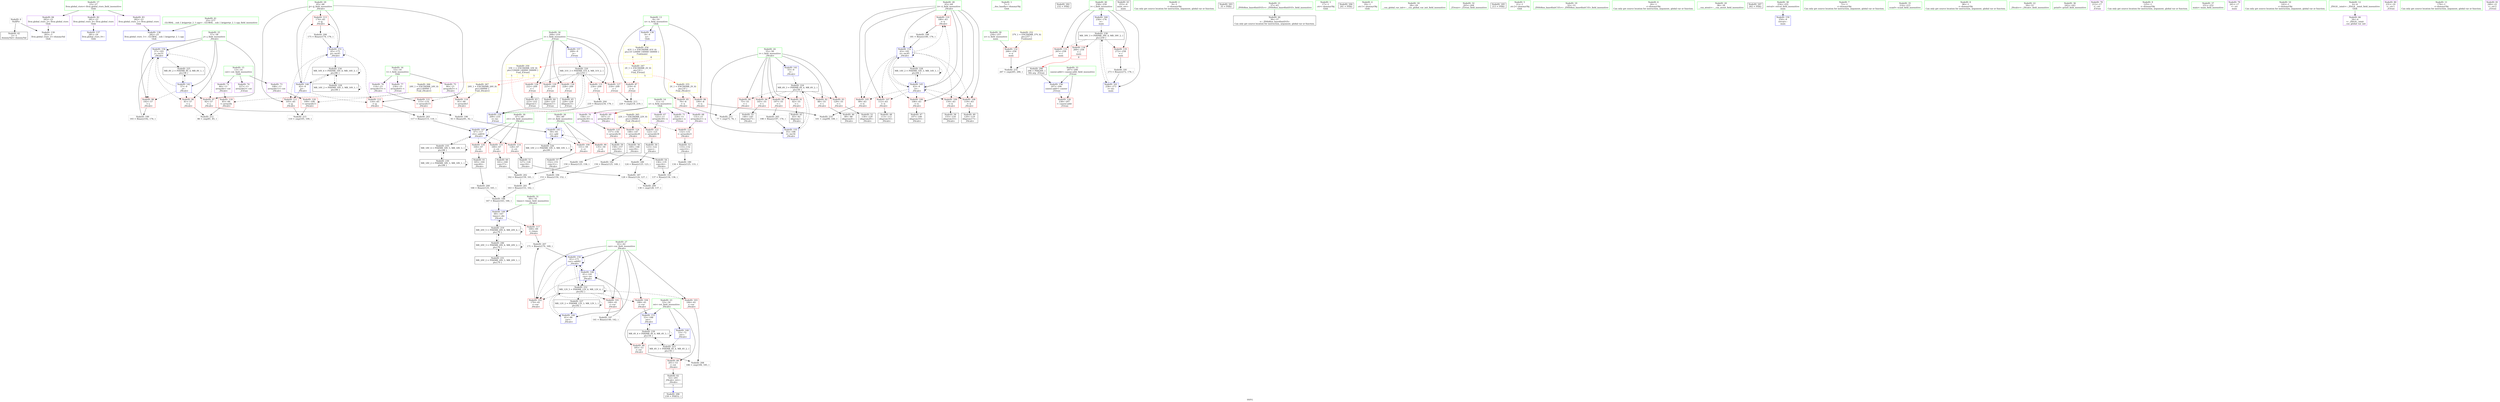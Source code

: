 digraph "SVFG" {
	label="SVFG";

	Node0x55e4484510d0 [shape=record,color=grey,label="{NodeID: 0\nNullPtr}"];
	Node0x55e4484510d0 -> Node0x55e4484735c0[style=solid];
	Node0x55e4484510d0 -> Node0x55e44847a650[style=solid];
	Node0x55e448473bd0 [shape=record,color=red,label="{NodeID: 97\n92\<--57\n\<--j\n_Z4calcv\n}"];
	Node0x55e448473bd0 -> Node0x55e448477970[style=solid];
	Node0x55e448471c60 [shape=record,color=green,label="{NodeID: 14\n11\<--12\nx\<--x_field_insensitive\nGlob }"];
	Node0x55e448471c60 -> Node0x55e448475a90[style=solid];
	Node0x55e448471c60 -> Node0x55e448475b60[style=solid];
	Node0x55e448471c60 -> Node0x55e448475c30[style=solid];
	Node0x55e448471c60 -> Node0x55e448475d00[style=solid];
	Node0x55e448471c60 -> Node0x55e448475dd0[style=solid];
	Node0x55e448477670 [shape=record,color=grey,label="{NodeID: 194\n153 = Binary(150, 152, )\n}"];
	Node0x55e448477670 -> Node0x55e4484780f0[style=solid];
	Node0x55e448474730 [shape=record,color=red,label="{NodeID: 111\n105\<--65\n\<--jj\n_Z4calcv\n}"];
	Node0x55e448474730 -> Node0x55e448480a80[style=solid];
	Node0x55e448472970 [shape=record,color=green,label="{NodeID: 28\n63\<--64\nii\<--ii_field_insensitive\n_Z4calcv\n}"];
	Node0x55e448472970 -> Node0x55e448474250[style=solid];
	Node0x55e448472970 -> Node0x55e448474320[style=solid];
	Node0x55e448472970 -> Node0x55e4484743f0[style=solid];
	Node0x55e448472970 -> Node0x55e4484744c0[style=solid];
	Node0x55e448472970 -> Node0x55e448474590[style=solid];
	Node0x55e448472970 -> Node0x55e448474660[style=solid];
	Node0x55e448472970 -> Node0x55e44847ab60[style=solid];
	Node0x55e448472970 -> Node0x55e44847b110[style=solid];
	Node0x55e448480000 [shape=record,color=grey,label="{NodeID: 208\n186 = cmp(184, 185, )\n}"];
	Node0x55e448479a60 [shape=record,color=red,label="{NodeID: 125\n157\<--156\n\<--arrayidx34\n_Z4calcv\n}"];
	Node0x55e448479a60 -> Node0x55e448475410[style=solid];
	Node0x55e4484735c0 [shape=record,color=black,label="{NodeID: 42\n2\<--3\ndummyVal\<--dummyVal\n}"];
	Node0x55e44847a650 [shape=record,color=blue, style = dotted,label="{NodeID: 139\n283\<--3\nllvm.global_ctors_2\<--dummyVal\nGlob }"];
	Node0x55e4484751a0 [shape=record,color=black,label="{NodeID: 56\n149\<--148\nconv29\<--\n_Z4calcv\n}"];
	Node0x55e4484751a0 -> Node0x55e448477370[style=solid];
	Node0x55e44847b1e0 [shape=record,color=blue,label="{NodeID: 153\n53\<--188\nret\<--\n_Z4calcv\n}"];
	Node0x55e44847b1e0 -> Node0x55e44848f380[style=dashed];
	Node0x55e448475d00 [shape=record,color=purple,label="{NodeID: 70\n156\<--11\narrayidx34\<--x\n_Z4calcv\n}"];
	Node0x55e448475d00 -> Node0x55e448479a60[style=solid];
	Node0x55e448492c60 [shape=record,color=yellow,style=double,label="{NodeID: 250\n33V_1 = ENCHI(MR_33V_0)\npts\{120000 140000 160000 \}\nFun[_Z3runi]|{<s0>5|<s1>5|<s2>5}}"];
	Node0x55e448492c60:s0 -> Node0x55e448493b00[style=dashed,color=red];
	Node0x55e448492c60:s1 -> Node0x55e448493be0[style=dashed,color=red];
	Node0x55e448492c60:s2 -> Node0x55e448493cc0[style=dashed,color=red];
	Node0x55e4484768c0 [shape=record,color=purple,label="{NodeID: 84\n283\<--23\nllvm.global_ctors_2\<--llvm.global_ctors\nGlob }"];
	Node0x55e4484768c0 -> Node0x55e44847a650[style=solid];
	Node0x55e448471510 [shape=record,color=green,label="{NodeID: 1\n7\<--1\n__dso_handle\<--dummyObj\nGlob }"];
	Node0x55e448473ca0 [shape=record,color=red,label="{NodeID: 98\n192\<--57\n\<--j\n_Z4calcv\n}"];
	Node0x55e448473ca0 -> Node0x55e448477df0[style=solid];
	Node0x55e448471d60 [shape=record,color=green,label="{NodeID: 15\n13\<--14\ncnt\<--cnt_field_insensitive\nGlob }"];
	Node0x55e448471d60 -> Node0x55e448475ea0[style=solid];
	Node0x55e448471d60 -> Node0x55e448475f70[style=solid];
	Node0x55e448471d60 -> Node0x55e448476040[style=solid];
	Node0x55e4484777f0 [shape=record,color=grey,label="{NodeID: 195\n159 = Binary(125, 158, )\n}"];
	Node0x55e4484777f0 -> Node0x55e44847f740[style=solid];
	Node0x55e448474800 [shape=record,color=red,label="{NodeID: 112\n116\<--65\n\<--jj\n_Z4calcv\n}"];
	Node0x55e448474800 -> Node0x55e44847f880[style=solid];
	Node0x55e448472a40 [shape=record,color=green,label="{NodeID: 29\n65\<--66\njj\<--jj_field_insensitive\n_Z4calcv\n}"];
	Node0x55e448472a40 -> Node0x55e448474730[style=solid];
	Node0x55e448472a40 -> Node0x55e448474800[style=solid];
	Node0x55e448472a40 -> Node0x55e4484748d0[style=solid];
	Node0x55e448472a40 -> Node0x55e44847ac30[style=solid];
	Node0x55e448472a40 -> Node0x55e44847b040[style=solid];
	Node0x55e4484a2930 [shape=record,color=black,label="{NodeID: 292\n232 = PHI()\n}"];
	Node0x55e448480180 [shape=record,color=grey,label="{NodeID: 209\n138 = cmp(128, 137, )\n}"];
	Node0x55e448479b30 [shape=record,color=red,label="{NodeID: 126\n238\<--207\n\<--casenr.addr\n_Z3runi\n}"];
	Node0x55e4484736c0 [shape=record,color=black,label="{NodeID: 43\n253\<--9\nmain_ret\<--\nmain\n}"];
	Node0x55e44848a380 [shape=record,color=black,label="{NodeID: 223\nMR_4V_3 = PHI(MR_4V_4, MR_4V_2, )\npts\{54 \}\n}"];
	Node0x55e44848a380 -> Node0x55e448476d00[style=dashed];
	Node0x55e44848a380 -> Node0x55e44848f380[style=dashed];
	Node0x55e44847a750 [shape=record,color=blue,label="{NodeID: 140\n53\<--72\nret\<--\n_Z4calcv\n}"];
	Node0x55e44847a750 -> Node0x55e44848a380[style=dashed];
	Node0x55e448475270 [shape=record,color=black,label="{NodeID: 57\n152\<--151\nconv31\<--\n_Z4calcv\n}"];
	Node0x55e448475270 -> Node0x55e448477670[style=solid];
	Node0x55e44847b2b0 [shape=record,color=blue,label="{NodeID: 154\n57\<--193\nj\<--inc51\n_Z4calcv\n}"];
	Node0x55e44847b2b0 -> Node0x55e448473b00[style=dashed];
	Node0x55e44847b2b0 -> Node0x55e448473bd0[style=dashed];
	Node0x55e44847b2b0 -> Node0x55e448473ca0[style=dashed];
	Node0x55e44847b2b0 -> Node0x55e44847b2b0[style=dashed];
	Node0x55e44847b2b0 -> Node0x55e44848ad80[style=dashed];
	Node0x55e448475dd0 [shape=record,color=purple,label="{NodeID: 71\n224\<--11\narrayidx\<--x\n_Z3runi\n}"];
	Node0x55e4484769c0 [shape=record,color=red,label="{NodeID: 85\n76\<--8\n\<--n\n_Z4calcv\n}"];
	Node0x55e4484769c0 -> Node0x55e448480480[style=solid];
	Node0x55e4484715a0 [shape=record,color=green,label="{NodeID: 2\n9\<--1\n\<--dummyObj\nCan only get source location for instruction, argument, global var or function.}"];
	Node0x55e448493b00 [shape=record,color=yellow,style=double,label="{NodeID: 265\n22V_1 = ENCHI(MR_22V_0)\npts\{120000 \}\nFun[_Z4calcv]}"];
	Node0x55e448493b00 -> Node0x55e4484797f0[style=dashed];
	Node0x55e448493b00 -> Node0x55e4484798c0[style=dashed];
	Node0x55e448493b00 -> Node0x55e448479990[style=dashed];
	Node0x55e448493b00 -> Node0x55e448479a60[style=dashed];
	Node0x55e448473d70 [shape=record,color=red,label="{NodeID: 99\n135\<--59\n\<--ct\n_Z4calcv\n}"];
	Node0x55e448473d70 -> Node0x55e448475000[style=solid];
	Node0x55e448471e60 [shape=record,color=green,label="{NodeID: 16\n15\<--16\nt\<--t_field_insensitive\nGlob }"];
	Node0x55e448471e60 -> Node0x55e448476110[style=solid];
	Node0x55e448471e60 -> Node0x55e4484761e0[style=solid];
	Node0x55e448471e60 -> Node0x55e4484762b0[style=solid];
	Node0x55e448477970 [shape=record,color=grey,label="{NodeID: 196\n93 = Binary(91, 92, )\n}"];
	Node0x55e448477970 -> Node0x55e44847a9c0[style=solid];
	Node0x55e4484748d0 [shape=record,color=red,label="{NodeID: 113\n174\<--65\n\<--jj\n_Z4calcv\n}"];
	Node0x55e4484748d0 -> Node0x55e44847fd00[style=solid];
	Node0x55e448472b10 [shape=record,color=green,label="{NodeID: 30\n67\<--68\nctt\<--ctt_field_insensitive\n_Z4calcv\n}"];
	Node0x55e448472b10 -> Node0x55e4484749a0[style=solid];
	Node0x55e448472b10 -> Node0x55e448474a70[style=solid];
	Node0x55e448472b10 -> Node0x55e448479310[style=solid];
	Node0x55e448472b10 -> Node0x55e44847ad00[style=solid];
	Node0x55e4484a2a30 [shape=record,color=black,label="{NodeID: 293\n35 = PHI()\n}"];
	Node0x55e448480300 [shape=record,color=grey,label="{NodeID: 210\n101 = cmp(99, 100, )\n}"];
	Node0x55e448479c00 [shape=record,color=red,label="{NodeID: 127\n218\<--209\n\<--i\n_Z3runi\n}"];
	Node0x55e448479c00 -> Node0x55e448480780[style=solid];
	Node0x55e448473790 [shape=record,color=black,label="{NodeID: 44\n36\<--37\n\<--_ZNSt8ios_base4InitD1Ev\nCan only get source location for instruction, argument, global var or function.}"];
	Node0x55e44848a880 [shape=record,color=black,label="{NodeID: 224\nMR_6V_3 = PHI(MR_6V_4, MR_6V_2, )\npts\{56 \}\n}"];
	Node0x55e44848a880 -> Node0x55e448476dd0[style=dashed];
	Node0x55e44848a880 -> Node0x55e448476ea0[style=dashed];
	Node0x55e44848a880 -> Node0x55e448476f70[style=dashed];
	Node0x55e44848a880 -> Node0x55e448477040[style=dashed];
	Node0x55e44848a880 -> Node0x55e448477110[style=dashed];
	Node0x55e44848a880 -> Node0x55e4484771e0[style=dashed];
	Node0x55e44848a880 -> Node0x55e44847b380[style=dashed];
	Node0x55e44847a820 [shape=record,color=blue,label="{NodeID: 141\n55\<--9\ni\<--\n_Z4calcv\n}"];
	Node0x55e44847a820 -> Node0x55e44848a880[style=dashed];
	Node0x55e448475340 [shape=record,color=black,label="{NodeID: 58\n155\<--154\nidxprom33\<--\n_Z4calcv\n}"];
	Node0x55e44848ee80 [shape=record,color=black,label="{NodeID: 238\nMR_39V_3 = PHI(MR_39V_4, MR_39V_2, )\npts\{259 \}\n}"];
	Node0x55e44848ee80 -> Node0x55e44847a0e0[style=dashed];
	Node0x55e44848ee80 -> Node0x55e44847a1b0[style=dashed];
	Node0x55e44848ee80 -> Node0x55e44847a280[style=dashed];
	Node0x55e44848ee80 -> Node0x55e44847b860[style=dashed];
	Node0x55e44847b380 [shape=record,color=blue,label="{NodeID: 155\n55\<--198\ni\<--inc54\n_Z4calcv\n}"];
	Node0x55e44847b380 -> Node0x55e44848a880[style=dashed];
	Node0x55e448475ea0 [shape=record,color=purple,label="{NodeID: 72\n84\<--13\narrayidx\<--cnt\n_Z4calcv\n}"];
	Node0x55e448475ea0 -> Node0x55e4484794b0[style=solid];
	Node0x55e448492eb0 [shape=record,color=yellow,style=double,label="{NodeID: 252\n37V_1 = ENCHI(MR_37V_0)\npts\{257 \}\nFun[main]}"];
	Node0x55e448492eb0 -> Node0x55e44847a010[style=dashed];
	Node0x55e448476a90 [shape=record,color=red,label="{NodeID: 86\n100\<--8\n\<--n\n_Z4calcv\n}"];
	Node0x55e448476a90 -> Node0x55e448480300[style=solid];
	Node0x55e448471630 [shape=record,color=green,label="{NodeID: 3\n17\<--1\n.str\<--dummyObj\nGlob }"];
	Node0x55e448493be0 [shape=record,color=yellow,style=double,label="{NodeID: 266\n24V_1 = ENCHI(MR_24V_0)\npts\{140000 \}\nFun[_Z4calcv]}"];
	Node0x55e448493be0 -> Node0x55e4484794b0[style=dashed];
	Node0x55e448493be0 -> Node0x55e448479650[style=dashed];
	Node0x55e448473e40 [shape=record,color=red,label="{NodeID: 100\n151\<--59\n\<--ct\n_Z4calcv\n}"];
	Node0x55e448473e40 -> Node0x55e448475270[style=solid];
	Node0x55e448471f60 [shape=record,color=green,label="{NodeID: 17\n23\<--27\nllvm.global_ctors\<--llvm.global_ctors_field_insensitive\nGlob }"];
	Node0x55e448471f60 -> Node0x55e4484766c0[style=solid];
	Node0x55e448471f60 -> Node0x55e4484767c0[style=solid];
	Node0x55e448471f60 -> Node0x55e4484768c0[style=solid];
	Node0x55e448477af0 [shape=record,color=grey,label="{NodeID: 197\n141 = Binary(140, 142, )\n}"];
	Node0x55e448477af0 -> Node0x55e44847add0[style=solid];
	Node0x55e4484749a0 [shape=record,color=red,label="{NodeID: 114\n126\<--67\n\<--ctt\n_Z4calcv\n}"];
	Node0x55e4484749a0 -> Node0x55e448474d90[style=solid];
	Node0x55e448472be0 [shape=record,color=green,label="{NodeID: 31\n69\<--70\ntimes\<--times_field_insensitive\n_Z4calcv\n}"];
	Node0x55e448472be0 -> Node0x55e4484793e0[style=solid];
	Node0x55e448472be0 -> Node0x55e44847aea0[style=solid];
	Node0x55e4484a2b30 [shape=record,color=black,label="{NodeID: 294\n241 = PHI()\n}"];
	Node0x55e448480480 [shape=record,color=grey,label="{NodeID: 211\n77 = cmp(75, 76, )\n}"];
	Node0x55e448479cd0 [shape=record,color=red,label="{NodeID: 128\n222\<--209\n\<--i\n_Z3runi\n}"];
	Node0x55e448479cd0 -> Node0x55e448475750[style=solid];
	Node0x55e448473890 [shape=record,color=black,label="{NodeID: 45\n83\<--82\nidxprom\<--\n_Z4calcv\n}"];
	Node0x55e44848ad80 [shape=record,color=black,label="{NodeID: 225\nMR_8V_2 = PHI(MR_8V_4, MR_8V_1, )\npts\{58 \}\n}"];
	Node0x55e44848ad80 -> Node0x55e44847a8f0[style=dashed];
	Node0x55e44847a8f0 [shape=record,color=blue,label="{NodeID: 142\n57\<--9\nj\<--\n_Z4calcv\n}"];
	Node0x55e44847a8f0 -> Node0x55e448473b00[style=dashed];
	Node0x55e44847a8f0 -> Node0x55e448473bd0[style=dashed];
	Node0x55e44847a8f0 -> Node0x55e448473ca0[style=dashed];
	Node0x55e44847a8f0 -> Node0x55e44847b2b0[style=dashed];
	Node0x55e44847a8f0 -> Node0x55e44848ad80[style=dashed];
	Node0x55e448475410 [shape=record,color=black,label="{NodeID: 59\n158\<--157\nconv35\<--\n_Z4calcv\n}"];
	Node0x55e448475410 -> Node0x55e4484777f0[style=solid];
	Node0x55e44848f380 [shape=record,color=black,label="{NodeID: 239\nMR_4V_4 = PHI(MR_4V_6, MR_4V_3, )\npts\{54 \}\n}"];
	Node0x55e44848f380 -> Node0x55e448476c30[style=dashed];
	Node0x55e44848f380 -> Node0x55e44847b1e0[style=dashed];
	Node0x55e44848f380 -> Node0x55e44848a380[style=dashed];
	Node0x55e44848f380 -> Node0x55e44848f380[style=dashed];
	Node0x55e44847b450 [shape=record,color=blue,label="{NodeID: 156\n207\<--206\ncasenr.addr\<--casenr\n_Z3runi\n}"];
	Node0x55e44847b450 -> Node0x55e448479b30[style=dashed];
	Node0x55e448475f70 [shape=record,color=purple,label="{NodeID: 73\n108\<--13\narrayidx11\<--cnt\n_Z4calcv\n}"];
	Node0x55e448475f70 -> Node0x55e448479650[style=solid];
	Node0x55e448476b60 [shape=record,color=red,label="{NodeID: 87\n219\<--8\n\<--n\n_Z3runi\n}"];
	Node0x55e448476b60 -> Node0x55e448480780[style=solid];
	Node0x55e4484716c0 [shape=record,color=green,label="{NodeID: 4\n19\<--1\n.str.1\<--dummyObj\nGlob }"];
	Node0x55e448493cc0 [shape=record,color=yellow,style=double,label="{NodeID: 267\n26V_1 = ENCHI(MR_26V_0)\npts\{160000 \}\nFun[_Z4calcv]}"];
	Node0x55e448493cc0 -> Node0x55e448479580[style=dashed];
	Node0x55e448493cc0 -> Node0x55e448479720[style=dashed];
	Node0x55e448473f10 [shape=record,color=red,label="{NodeID: 101\n140\<--61\n\<--cur\n_Z4calcv\n}"];
	Node0x55e448473f10 -> Node0x55e448477af0[style=solid];
	Node0x55e448472060 [shape=record,color=green,label="{NodeID: 18\n28\<--29\n__cxx_global_var_init\<--__cxx_global_var_init_field_insensitive\n}"];
	Node0x55e448477c70 [shape=record,color=grey,label="{NodeID: 198\n167 = Binary(163, 166, )\n}"];
	Node0x55e448477c70 -> Node0x55e44847aea0[style=solid];
	Node0x55e448474a70 [shape=record,color=red,label="{NodeID: 115\n160\<--67\n\<--ctt\n_Z4calcv\n}"];
	Node0x55e448474a70 -> Node0x55e4484754e0[style=solid];
	Node0x55e448472cb0 [shape=record,color=green,label="{NodeID: 32\n203\<--204\n_Z3runi\<--_Z3runi_field_insensitive\n}"];
	Node0x55e4484a2c30 [shape=record,color=black,label="{NodeID: 295\n213 = PHI()\n}"];
	Node0x55e448480600 [shape=record,color=grey,label="{NodeID: 212\n86 = cmp(81, 85, )\n}"];
	Node0x55e448479da0 [shape=record,color=red,label="{NodeID: 129\n225\<--209\n\<--i\n_Z3runi\n}"];
	Node0x55e448479da0 -> Node0x55e448475820[style=solid];
	Node0x55e448473960 [shape=record,color=black,label="{NodeID: 46\n89\<--88\nidxprom4\<--\n_Z4calcv\n}"];
	Node0x55e44848b280 [shape=record,color=black,label="{NodeID: 226\nMR_10V_2 = PHI(MR_10V_3, MR_10V_1, )\npts\{60 \}\n}"];
	Node0x55e44848b280 -> Node0x55e44847a9c0[style=dashed];
	Node0x55e44848b280 -> Node0x55e44848b280[style=dashed];
	Node0x55e44847a9c0 [shape=record,color=blue,label="{NodeID: 143\n59\<--93\nct\<--add\n_Z4calcv\n}"];
	Node0x55e44847a9c0 -> Node0x55e448473d70[style=dashed];
	Node0x55e44847a9c0 -> Node0x55e448473e40[style=dashed];
	Node0x55e44847a9c0 -> Node0x55e44847a9c0[style=dashed];
	Node0x55e44847a9c0 -> Node0x55e44848b280[style=dashed];
	Node0x55e4484754e0 [shape=record,color=black,label="{NodeID: 60\n161\<--160\nconv37\<--\n_Z4calcv\n}"];
	Node0x55e4484754e0 -> Node0x55e44847f740[style=solid];
	Node0x55e44847b520 [shape=record,color=blue,label="{NodeID: 157\n209\<--9\ni\<--\n_Z3runi\n}"];
	Node0x55e44847b520 -> Node0x55e448489480[style=dashed];
	Node0x55e448476040 [shape=record,color=purple,label="{NodeID: 74\n227\<--13\narrayidx2\<--cnt\n_Z3runi\n}"];
	Node0x55e448493070 [shape=record,color=yellow,style=double,label="{NodeID: 254\n41V_1 = ENCHI(MR_41V_0)\npts\{10 120000 140000 160000 \}\nFun[main]|{<s0>8|<s1>8}}"];
	Node0x55e448493070:s0 -> Node0x55e448491f80[style=dashed,color=red];
	Node0x55e448493070:s1 -> Node0x55e448492c60[style=dashed,color=red];
	Node0x55e448476c30 [shape=record,color=red,label="{NodeID: 88\n185\<--53\n\<--ret\n_Z4calcv\n}"];
	Node0x55e448476c30 -> Node0x55e448480000[style=solid];
	Node0x55e448471750 [shape=record,color=green,label="{NodeID: 5\n21\<--1\n.str.2\<--dummyObj\nGlob }"];
	Node0x55e448473fe0 [shape=record,color=red,label="{NodeID: 102\n170\<--61\n\<--cur\n_Z4calcv\n}"];
	Node0x55e448473fe0 -> Node0x55e44847fe80[style=solid];
	Node0x55e448472160 [shape=record,color=green,label="{NodeID: 19\n32\<--33\n_ZNSt8ios_base4InitC1Ev\<--_ZNSt8ios_base4InitC1Ev_field_insensitive\n}"];
	Node0x55e448477df0 [shape=record,color=grey,label="{NodeID: 199\n193 = Binary(192, 176, )\n}"];
	Node0x55e448477df0 -> Node0x55e44847b2b0[style=solid];
	Node0x55e448479310 [shape=record,color=red,label="{NodeID: 116\n164\<--67\n\<--ctt\n_Z4calcv\n}"];
	Node0x55e448479310 -> Node0x55e4484755b0[style=solid];
	Node0x55e448472db0 [shape=record,color=green,label="{NodeID: 33\n207\<--208\ncasenr.addr\<--casenr.addr_field_insensitive\n_Z3runi\n}"];
	Node0x55e448472db0 -> Node0x55e448479b30[style=solid];
	Node0x55e448472db0 -> Node0x55e44847b450[style=solid];
	Node0x55e4484a2d30 [shape=record,color=black,label="{NodeID: 296\n239 = PHI(52, )\n}"];
	Node0x55e448480780 [shape=record,color=grey,label="{NodeID: 213\n220 = cmp(218, 219, )\n}"];
	Node0x55e448479e70 [shape=record,color=red,label="{NodeID: 130\n228\<--209\n\<--i\n_Z3runi\n}"];
	Node0x55e448479e70 -> Node0x55e4484758f0[style=solid];
	Node0x55e448473a30 [shape=record,color=black,label="{NodeID: 47\n107\<--106\nidxprom10\<--\n_Z4calcv\n}"];
	Node0x55e44848b780 [shape=record,color=black,label="{NodeID: 227\nMR_12V_2 = PHI(MR_12V_3, MR_12V_1, )\npts\{62 \}\n}"];
	Node0x55e44848b780 -> Node0x55e44847aa90[style=dashed];
	Node0x55e44848b780 -> Node0x55e44848b780[style=dashed];
	Node0x55e44847aa90 [shape=record,color=blue,label="{NodeID: 144\n61\<--96\ncur\<--\n_Z4calcv\n}"];
	Node0x55e44847aa90 -> Node0x55e44848d080[style=dashed];
	Node0x55e4484755b0 [shape=record,color=black,label="{NodeID: 61\n165\<--164\nconv40\<--\n_Z4calcv\n}"];
	Node0x55e4484755b0 -> Node0x55e448477f70[style=solid];
	Node0x55e44847b5f0 [shape=record,color=blue,label="{NodeID: 158\n209\<--235\ni\<--inc\n_Z3runi\n}"];
	Node0x55e44847b5f0 -> Node0x55e448489480[style=dashed];
	Node0x55e448476110 [shape=record,color=purple,label="{NodeID: 75\n90\<--15\narrayidx5\<--t\n_Z4calcv\n}"];
	Node0x55e448476110 -> Node0x55e448479580[style=solid];
	Node0x55e4484931e0 [shape=record,color=yellow,style=double,label="{NodeID: 255\n2V_1 = ENCHI(MR_2V_0)\npts\{10 \}\nFun[_Z4calcv]}"];
	Node0x55e4484931e0 -> Node0x55e4484769c0[style=dashed];
	Node0x55e4484931e0 -> Node0x55e448476a90[style=dashed];
	Node0x55e448476d00 [shape=record,color=red,label="{NodeID: 89\n201\<--53\n\<--ret\n_Z4calcv\n}"];
	Node0x55e448476d00 -> Node0x55e448475680[style=solid];
	Node0x55e4484717e0 [shape=record,color=green,label="{NodeID: 6\n24\<--1\n\<--dummyObj\nCan only get source location for instruction, argument, global var or function.}"];
	Node0x55e4484740b0 [shape=record,color=red,label="{NodeID: 103\n184\<--61\n\<--cur\n_Z4calcv\n}"];
	Node0x55e4484740b0 -> Node0x55e448480000[style=solid];
	Node0x55e448472260 [shape=record,color=green,label="{NodeID: 20\n38\<--39\n__cxa_atexit\<--__cxa_atexit_field_insensitive\n}"];
	Node0x55e448477f70 [shape=record,color=grey,label="{NodeID: 200\n166 = Binary(125, 165, )\n}"];
	Node0x55e448477f70 -> Node0x55e448477c70[style=solid];
	Node0x55e4484793e0 [shape=record,color=red,label="{NodeID: 117\n169\<--69\n\<--times\n_Z4calcv\n}"];
	Node0x55e4484793e0 -> Node0x55e44847fe80[style=solid];
	Node0x55e448472e80 [shape=record,color=green,label="{NodeID: 34\n209\<--210\ni\<--i_field_insensitive\n_Z3runi\n}"];
	Node0x55e448472e80 -> Node0x55e448479c00[style=solid];
	Node0x55e448472e80 -> Node0x55e448479cd0[style=solid];
	Node0x55e448472e80 -> Node0x55e448479da0[style=solid];
	Node0x55e448472e80 -> Node0x55e448479e70[style=solid];
	Node0x55e448472e80 -> Node0x55e448479f40[style=solid];
	Node0x55e448472e80 -> Node0x55e44847b520[style=solid];
	Node0x55e448472e80 -> Node0x55e44847b5f0[style=solid];
	Node0x55e4484a2f20 [shape=record,color=black,label="{NodeID: 297\n262 = PHI()\n}"];
	Node0x55e448480900 [shape=record,color=grey,label="{NodeID: 214\n267 = cmp(265, 266, )\n}"];
	Node0x55e448479f40 [shape=record,color=red,label="{NodeID: 131\n234\<--209\n\<--i\n_Z3runi\n}"];
	Node0x55e448479f40 -> Node0x55e44847fa00[style=solid];
	Node0x55e448474b20 [shape=record,color=black,label="{NodeID: 48\n113\<--112\nidxprom14\<--\n_Z4calcv\n}"];
	Node0x55e44848bc80 [shape=record,color=black,label="{NodeID: 228\nMR_14V_2 = PHI(MR_14V_3, MR_14V_1, )\npts\{64 \}\n}"];
	Node0x55e44848bc80 -> Node0x55e44847ab60[style=dashed];
	Node0x55e44848bc80 -> Node0x55e44848bc80[style=dashed];
	Node0x55e44847ab60 [shape=record,color=blue,label="{NodeID: 145\n63\<--9\nii\<--\n_Z4calcv\n}"];
	Node0x55e44847ab60 -> Node0x55e448474250[style=dashed];
	Node0x55e44847ab60 -> Node0x55e448474320[style=dashed];
	Node0x55e44847ab60 -> Node0x55e4484743f0[style=dashed];
	Node0x55e44847ab60 -> Node0x55e4484744c0[style=dashed];
	Node0x55e44847ab60 -> Node0x55e448474590[style=dashed];
	Node0x55e44847ab60 -> Node0x55e448474660[style=dashed];
	Node0x55e44847ab60 -> Node0x55e44847ab60[style=dashed];
	Node0x55e44847ab60 -> Node0x55e44847b110[style=dashed];
	Node0x55e44847ab60 -> Node0x55e44848bc80[style=dashed];
	Node0x55e448475680 [shape=record,color=black,label="{NodeID: 62\n52\<--201\n_Z4calcv_ret\<--\n_Z4calcv\n|{<s0>5}}"];
	Node0x55e448475680:s0 -> Node0x55e4484a2d30[style=solid,color=blue];
	Node0x55e44847b6c0 [shape=record,color=blue,label="{NodeID: 159\n254\<--9\nretval\<--\nmain\n}"];
	Node0x55e4484761e0 [shape=record,color=purple,label="{NodeID: 76\n114\<--15\narrayidx15\<--t\n_Z4calcv\n}"];
	Node0x55e4484761e0 -> Node0x55e448479720[style=solid];
	Node0x55e448476dd0 [shape=record,color=red,label="{NodeID: 90\n75\<--55\n\<--i\n_Z4calcv\n}"];
	Node0x55e448476dd0 -> Node0x55e448480480[style=solid];
	Node0x55e448471870 [shape=record,color=green,label="{NodeID: 7\n72\<--1\n\<--dummyObj\nCan only get source location for instruction, argument, global var or function.}"];
	Node0x55e44847d070 [shape=record,color=grey,label="{NodeID: 187\n128 = Binary(124, 127, )\n}"];
	Node0x55e44847d070 -> Node0x55e448480180[style=solid];
	Node0x55e448474180 [shape=record,color=red,label="{NodeID: 104\n188\<--61\n\<--cur\n_Z4calcv\n}"];
	Node0x55e448474180 -> Node0x55e44847b1e0[style=solid];
	Node0x55e448472360 [shape=record,color=green,label="{NodeID: 21\n37\<--43\n_ZNSt8ios_base4InitD1Ev\<--_ZNSt8ios_base4InitD1Ev_field_insensitive\n}"];
	Node0x55e448472360 -> Node0x55e448473790[style=solid];
	Node0x55e4484780f0 [shape=record,color=grey,label="{NodeID: 201\n163 = Binary(153, 162, )\n}"];
	Node0x55e4484780f0 -> Node0x55e448477c70[style=solid];
	Node0x55e4484794b0 [shape=record,color=red,label="{NodeID: 118\n85\<--84\n\<--arrayidx\n_Z4calcv\n}"];
	Node0x55e4484794b0 -> Node0x55e448480600[style=solid];
	Node0x55e448472f50 [shape=record,color=green,label="{NodeID: 35\n214\<--215\nscanf\<--scanf_field_insensitive\n}"];
	Node0x55e4484a2ff0 [shape=record,color=black,label="{NodeID: 298\n206 = PHI(269, )\n0th arg _Z3runi }"];
	Node0x55e4484a2ff0 -> Node0x55e44847b450[style=solid];
	Node0x55e448480a80 [shape=record,color=grey,label="{NodeID: 215\n110 = cmp(105, 109, )\n}"];
	Node0x55e44847a010 [shape=record,color=red,label="{NodeID: 132\n266\<--256\n\<--n\nmain\n}"];
	Node0x55e44847a010 -> Node0x55e448480900[style=solid];
	Node0x55e448474bf0 [shape=record,color=black,label="{NodeID: 49\n120\<--119\nidxprom17\<--\n_Z4calcv\n}"];
	Node0x55e44848c180 [shape=record,color=black,label="{NodeID: 229\nMR_16V_2 = PHI(MR_16V_3, MR_16V_1, )\npts\{66 \}\n}"];
	Node0x55e44848c180 -> Node0x55e44848c180[style=dashed];
	Node0x55e44848c180 -> Node0x55e44848da80[style=dashed];
	Node0x55e44847ac30 [shape=record,color=blue,label="{NodeID: 146\n65\<--9\njj\<--\n_Z4calcv\n}"];
	Node0x55e44847ac30 -> Node0x55e448474730[style=dashed];
	Node0x55e44847ac30 -> Node0x55e448474800[style=dashed];
	Node0x55e44847ac30 -> Node0x55e4484748d0[style=dashed];
	Node0x55e44847ac30 -> Node0x55e44847b040[style=dashed];
	Node0x55e44847ac30 -> Node0x55e44848da80[style=dashed];
	Node0x55e448475750 [shape=record,color=black,label="{NodeID: 63\n223\<--222\nidxprom\<--\n_Z3runi\n}"];
	Node0x55e44847b790 [shape=record,color=blue,label="{NodeID: 160\n258\<--176\ni\<--\nmain\n}"];
	Node0x55e44847b790 -> Node0x55e44848ee80[style=dashed];
	Node0x55e4484762b0 [shape=record,color=purple,label="{NodeID: 77\n230\<--15\narrayidx4\<--t\n_Z3runi\n}"];
	Node0x55e448476ea0 [shape=record,color=red,label="{NodeID: 91\n82\<--55\n\<--i\n_Z4calcv\n}"];
	Node0x55e448476ea0 -> Node0x55e448473890[style=solid];
	Node0x55e448471900 [shape=record,color=green,label="{NodeID: 8\n96\<--1\n\<--dummyObj\nCan only get source location for instruction, argument, global var or function.}"];
	Node0x55e44847d1f0 [shape=record,color=grey,label="{NodeID: 188\n181 = Binary(180, 176, )\n}"];
	Node0x55e44847d1f0 -> Node0x55e44847b110[style=solid];
	Node0x55e448474250 [shape=record,color=red,label="{NodeID: 105\n99\<--63\n\<--ii\n_Z4calcv\n}"];
	Node0x55e448474250 -> Node0x55e448480300[style=solid];
	Node0x55e448472460 [shape=record,color=green,label="{NodeID: 22\n50\<--51\n_Z4calcv\<--_Z4calcv_field_insensitive\n}"];
	Node0x55e44847f740 [shape=record,color=grey,label="{NodeID: 202\n162 = Binary(159, 161, )\n}"];
	Node0x55e44847f740 -> Node0x55e4484780f0[style=solid];
	Node0x55e448479580 [shape=record,color=red,label="{NodeID: 119\n91\<--90\n\<--arrayidx5\n_Z4calcv\n}"];
	Node0x55e448479580 -> Node0x55e448477970[style=solid];
	Node0x55e448473050 [shape=record,color=green,label="{NodeID: 36\n242\<--243\nprintf\<--printf_field_insensitive\n}"];
	Node0x55e44847a0e0 [shape=record,color=red,label="{NodeID: 133\n265\<--258\n\<--i\nmain\n}"];
	Node0x55e44847a0e0 -> Node0x55e448480900[style=solid];
	Node0x55e448474cc0 [shape=record,color=black,label="{NodeID: 50\n123\<--122\nconv\<--\n_Z4calcv\n}"];
	Node0x55e448474cc0 -> Node0x55e44847d370[style=solid];
	Node0x55e44848c680 [shape=record,color=black,label="{NodeID: 230\nMR_18V_2 = PHI(MR_18V_3, MR_18V_1, )\npts\{68 \}\n}"];
	Node0x55e44848c680 -> Node0x55e44848c680[style=dashed];
	Node0x55e44848c680 -> Node0x55e44848df80[style=dashed];
	Node0x55e44847ad00 [shape=record,color=blue,label="{NodeID: 147\n67\<--117\nctt\<--add16\n_Z4calcv\n}"];
	Node0x55e44847ad00 -> Node0x55e4484749a0[style=dashed];
	Node0x55e44847ad00 -> Node0x55e448474a70[style=dashed];
	Node0x55e44847ad00 -> Node0x55e448479310[style=dashed];
	Node0x55e44847ad00 -> Node0x55e44847ad00[style=dashed];
	Node0x55e44847ad00 -> Node0x55e44848df80[style=dashed];
	Node0x55e448475820 [shape=record,color=black,label="{NodeID: 64\n226\<--225\nidxprom1\<--\n_Z3runi\n}"];
	Node0x55e44847b860 [shape=record,color=blue,label="{NodeID: 161\n258\<--273\ni\<--inc\nmain\n}"];
	Node0x55e44847b860 -> Node0x55e44848ee80[style=dashed];
	Node0x55e448476380 [shape=record,color=purple,label="{NodeID: 78\n212\<--17\n\<--.str\n_Z3runi\n}"];
	Node0x55e448476f70 [shape=record,color=red,label="{NodeID: 92\n88\<--55\n\<--i\n_Z4calcv\n}"];
	Node0x55e448476f70 -> Node0x55e448473960[style=solid];
	Node0x55e448471990 [shape=record,color=green,label="{NodeID: 9\n125\<--1\n\<--dummyObj\nCan only get source location for instruction, argument, global var or function.}"];
	Node0x55e44847d370 [shape=record,color=grey,label="{NodeID: 189\n124 = Binary(125, 123, )\n}"];
	Node0x55e44847d370 -> Node0x55e44847d070[style=solid];
	Node0x55e448474320 [shape=record,color=red,label="{NodeID: 106\n106\<--63\n\<--ii\n_Z4calcv\n}"];
	Node0x55e448474320 -> Node0x55e448473a30[style=solid];
	Node0x55e448472560 [shape=record,color=green,label="{NodeID: 23\n53\<--54\nret\<--ret_field_insensitive\n_Z4calcv\n}"];
	Node0x55e448472560 -> Node0x55e448476c30[style=solid];
	Node0x55e448472560 -> Node0x55e448476d00[style=solid];
	Node0x55e448472560 -> Node0x55e44847a750[style=solid];
	Node0x55e448472560 -> Node0x55e44847b1e0[style=solid];
	Node0x55e44847f880 [shape=record,color=grey,label="{NodeID: 203\n117 = Binary(115, 116, )\n}"];
	Node0x55e44847f880 -> Node0x55e44847ad00[style=solid];
	Node0x55e448479650 [shape=record,color=red,label="{NodeID: 120\n109\<--108\n\<--arrayidx11\n_Z4calcv\n}"];
	Node0x55e448479650 -> Node0x55e448480a80[style=solid];
	Node0x55e448473150 [shape=record,color=green,label="{NodeID: 37\n251\<--252\nmain\<--main_field_insensitive\n}"];
	Node0x55e44847a1b0 [shape=record,color=red,label="{NodeID: 134\n269\<--258\n\<--i\nmain\n|{<s0>8}}"];
	Node0x55e44847a1b0:s0 -> Node0x55e4484a2ff0[style=solid,color=red];
	Node0x55e448474d90 [shape=record,color=black,label="{NodeID: 51\n127\<--126\nconv19\<--\n_Z4calcv\n}"];
	Node0x55e448474d90 -> Node0x55e44847d070[style=solid];
	Node0x55e44848cb80 [shape=record,color=black,label="{NodeID: 231\nMR_20V_2 = PHI(MR_20V_3, MR_20V_1, )\npts\{70 \}\n}"];
	Node0x55e44848cb80 -> Node0x55e448491a80[style=dashed];
	Node0x55e44847add0 [shape=record,color=blue,label="{NodeID: 148\n61\<--141\ncur\<--inc\n_Z4calcv\n}"];
	Node0x55e44847add0 -> Node0x55e448473f10[style=dashed];
	Node0x55e44847add0 -> Node0x55e448473fe0[style=dashed];
	Node0x55e44847add0 -> Node0x55e44847add0[style=dashed];
	Node0x55e44847add0 -> Node0x55e44847af70[style=dashed];
	Node0x55e44847add0 -> Node0x55e44848d080[style=dashed];
	Node0x55e4484758f0 [shape=record,color=black,label="{NodeID: 65\n229\<--228\nidxprom3\<--\n_Z3runi\n}"];
	Node0x55e448476450 [shape=record,color=purple,label="{NodeID: 79\n261\<--17\n\<--.str\nmain\n}"];
	Node0x55e448477040 [shape=record,color=red,label="{NodeID: 93\n129\<--55\n\<--i\n_Z4calcv\n}"];
	Node0x55e448477040 -> Node0x55e448474e60[style=solid];
	Node0x55e448471a20 [shape=record,color=green,label="{NodeID: 10\n142\<--1\n\<--dummyObj\nCan only get source location for instruction, argument, global var or function.}"];
	Node0x55e44847d4f0 [shape=record,color=grey,label="{NodeID: 190\n134 = Binary(125, 133, )\n}"];
	Node0x55e44847d4f0 -> Node0x55e4484774f0[style=solid];
	Node0x55e4484743f0 [shape=record,color=red,label="{NodeID: 107\n112\<--63\n\<--ii\n_Z4calcv\n}"];
	Node0x55e4484743f0 -> Node0x55e448474b20[style=solid];
	Node0x55e448472630 [shape=record,color=green,label="{NodeID: 24\n55\<--56\ni\<--i_field_insensitive\n_Z4calcv\n}"];
	Node0x55e448472630 -> Node0x55e448476dd0[style=solid];
	Node0x55e448472630 -> Node0x55e448476ea0[style=solid];
	Node0x55e448472630 -> Node0x55e448476f70[style=solid];
	Node0x55e448472630 -> Node0x55e448477040[style=solid];
	Node0x55e448472630 -> Node0x55e448477110[style=solid];
	Node0x55e448472630 -> Node0x55e4484771e0[style=solid];
	Node0x55e448472630 -> Node0x55e44847a820[style=solid];
	Node0x55e448472630 -> Node0x55e44847b380[style=solid];
	Node0x55e44847fa00 [shape=record,color=grey,label="{NodeID: 204\n235 = Binary(234, 176, )\n}"];
	Node0x55e44847fa00 -> Node0x55e44847b5f0[style=solid];
	Node0x55e448479720 [shape=record,color=red,label="{NodeID: 121\n115\<--114\n\<--arrayidx15\n_Z4calcv\n}"];
	Node0x55e448479720 -> Node0x55e44847f880[style=solid];
	Node0x55e448473250 [shape=record,color=green,label="{NodeID: 38\n254\<--255\nretval\<--retval_field_insensitive\nmain\n}"];
	Node0x55e448473250 -> Node0x55e44847b6c0[style=solid];
	Node0x55e44847a280 [shape=record,color=red,label="{NodeID: 135\n272\<--258\n\<--i\nmain\n}"];
	Node0x55e44847a280 -> Node0x55e44847d670[style=solid];
	Node0x55e448474e60 [shape=record,color=black,label="{NodeID: 52\n130\<--129\nidxprom20\<--\n_Z4calcv\n}"];
	Node0x55e44848d080 [shape=record,color=black,label="{NodeID: 232\nMR_12V_5 = PHI(MR_12V_6, MR_12V_4, )\npts\{62 \}\n}"];
	Node0x55e44848d080 -> Node0x55e448473f10[style=dashed];
	Node0x55e44848d080 -> Node0x55e448473fe0[style=dashed];
	Node0x55e44848d080 -> Node0x55e4484740b0[style=dashed];
	Node0x55e44848d080 -> Node0x55e448474180[style=dashed];
	Node0x55e44848d080 -> Node0x55e44847aa90[style=dashed];
	Node0x55e44848d080 -> Node0x55e44847add0[style=dashed];
	Node0x55e44848d080 -> Node0x55e44847af70[style=dashed];
	Node0x55e44848d080 -> Node0x55e44848b780[style=dashed];
	Node0x55e44848d080 -> Node0x55e44848d080[style=dashed];
	Node0x55e44847aea0 [shape=record,color=blue,label="{NodeID: 149\n69\<--167\ntimes\<--div\n_Z4calcv\n}"];
	Node0x55e44847aea0 -> Node0x55e4484793e0[style=dashed];
	Node0x55e44847aea0 -> Node0x55e448488f80[style=dashed];
	Node0x55e4484759c0 [shape=record,color=purple,label="{NodeID: 66\n34\<--4\n\<--_ZStL8__ioinit\n__cxx_global_var_init\n}"];
	Node0x55e448491a80 [shape=record,color=black,label="{NodeID: 246\nMR_20V_3 = PHI(MR_20V_4, MR_20V_2, )\npts\{70 \}\n}"];
	Node0x55e448491a80 -> Node0x55e448488f80[style=dashed];
	Node0x55e448491a80 -> Node0x55e44848cb80[style=dashed];
	Node0x55e448491a80 -> Node0x55e448491a80[style=dashed];
	Node0x55e448476520 [shape=record,color=purple,label="{NodeID: 80\n231\<--19\n\<--.str.1\n_Z3runi\n}"];
	Node0x55e448477110 [shape=record,color=red,label="{NodeID: 94\n145\<--55\n\<--i\n_Z4calcv\n}"];
	Node0x55e448477110 -> Node0x55e4484750d0[style=solid];
	Node0x55e448471ab0 [shape=record,color=green,label="{NodeID: 11\n176\<--1\n\<--dummyObj\nCan only get source location for instruction, argument, global var or function.}"];
	Node0x55e44847d670 [shape=record,color=grey,label="{NodeID: 191\n273 = Binary(272, 176, )\n}"];
	Node0x55e44847d670 -> Node0x55e44847b860[style=solid];
	Node0x55e4484744c0 [shape=record,color=red,label="{NodeID: 108\n119\<--63\n\<--ii\n_Z4calcv\n}"];
	Node0x55e4484744c0 -> Node0x55e448474bf0[style=solid];
	Node0x55e448472700 [shape=record,color=green,label="{NodeID: 25\n57\<--58\nj\<--j_field_insensitive\n_Z4calcv\n}"];
	Node0x55e448472700 -> Node0x55e448473b00[style=solid];
	Node0x55e448472700 -> Node0x55e448473bd0[style=solid];
	Node0x55e448472700 -> Node0x55e448473ca0[style=solid];
	Node0x55e448472700 -> Node0x55e44847a8f0[style=solid];
	Node0x55e448472700 -> Node0x55e44847b2b0[style=solid];
	Node0x55e44847fb80 [shape=record,color=grey,label="{NodeID: 205\n198 = Binary(197, 176, )\n}"];
	Node0x55e44847fb80 -> Node0x55e44847b380[style=solid];
	Node0x55e4484797f0 [shape=record,color=red,label="{NodeID: 122\n122\<--121\n\<--arrayidx18\n_Z4calcv\n}"];
	Node0x55e4484797f0 -> Node0x55e448474cc0[style=solid];
	Node0x55e448473320 [shape=record,color=green,label="{NodeID: 39\n256\<--257\nn\<--n_field_insensitive\nmain\n}"];
	Node0x55e448473320 -> Node0x55e44847a010[style=solid];
	Node0x55e448488f80 [shape=record,color=black,label="{NodeID: 219\nMR_20V_5 = PHI(MR_20V_6, MR_20V_4, )\npts\{70 \}\n}"];
	Node0x55e448488f80 -> Node0x55e44847aea0[style=dashed];
	Node0x55e448488f80 -> Node0x55e448488f80[style=dashed];
	Node0x55e448488f80 -> Node0x55e448491a80[style=dashed];
	Node0x55e44847a350 [shape=record,color=blue,label="{NodeID: 136\n8\<--9\nn\<--\nGlob }"];
	Node0x55e44847a350 -> Node0x55e448493070[style=dashed];
	Node0x55e448474f30 [shape=record,color=black,label="{NodeID: 53\n133\<--132\nconv22\<--\n_Z4calcv\n}"];
	Node0x55e448474f30 -> Node0x55e44847d4f0[style=solid];
	Node0x55e44847af70 [shape=record,color=blue,label="{NodeID: 150\n61\<--171\ncur\<--add42\n_Z4calcv\n}"];
	Node0x55e44847af70 -> Node0x55e448473f10[style=dashed];
	Node0x55e44847af70 -> Node0x55e448473fe0[style=dashed];
	Node0x55e44847af70 -> Node0x55e44847add0[style=dashed];
	Node0x55e44847af70 -> Node0x55e44847af70[style=dashed];
	Node0x55e44847af70 -> Node0x55e44848d080[style=dashed];
	Node0x55e448475a90 [shape=record,color=purple,label="{NodeID: 67\n121\<--11\narrayidx18\<--x\n_Z4calcv\n}"];
	Node0x55e448475a90 -> Node0x55e4484797f0[style=solid];
	Node0x55e448491f80 [shape=record,color=yellow,style=double,label="{NodeID: 247\n2V_1 = ENCHI(MR_2V_0)\npts\{10 \}\nFun[_Z3runi]|{|<s1>5}}"];
	Node0x55e448491f80 -> Node0x55e448476b60[style=dashed];
	Node0x55e448491f80:s1 -> Node0x55e4484931e0[style=dashed,color=red];
	Node0x55e4484765f0 [shape=record,color=purple,label="{NodeID: 81\n240\<--21\n\<--.str.2\n_Z3runi\n}"];
	Node0x55e4484771e0 [shape=record,color=red,label="{NodeID: 95\n197\<--55\n\<--i\n_Z4calcv\n}"];
	Node0x55e4484771e0 -> Node0x55e44847fb80[style=solid];
	Node0x55e448471b40 [shape=record,color=green,label="{NodeID: 12\n4\<--6\n_ZStL8__ioinit\<--_ZStL8__ioinit_field_insensitive\nGlob }"];
	Node0x55e448471b40 -> Node0x55e4484759c0[style=solid];
	Node0x55e448477370 [shape=record,color=grey,label="{NodeID: 192\n150 = Binary(125, 149, )\n}"];
	Node0x55e448477370 -> Node0x55e448477670[style=solid];
	Node0x55e448474590 [shape=record,color=red,label="{NodeID: 109\n154\<--63\n\<--ii\n_Z4calcv\n}"];
	Node0x55e448474590 -> Node0x55e448475340[style=solid];
	Node0x55e4484727d0 [shape=record,color=green,label="{NodeID: 26\n59\<--60\nct\<--ct_field_insensitive\n_Z4calcv\n}"];
	Node0x55e4484727d0 -> Node0x55e448473d70[style=solid];
	Node0x55e4484727d0 -> Node0x55e448473e40[style=solid];
	Node0x55e4484727d0 -> Node0x55e44847a9c0[style=solid];
	Node0x55e44847fd00 [shape=record,color=grey,label="{NodeID: 206\n175 = Binary(174, 176, )\n}"];
	Node0x55e44847fd00 -> Node0x55e44847b040[style=solid];
	Node0x55e4484798c0 [shape=record,color=red,label="{NodeID: 123\n132\<--131\n\<--arrayidx21\n_Z4calcv\n}"];
	Node0x55e4484798c0 -> Node0x55e448474f30[style=solid];
	Node0x55e4484733f0 [shape=record,color=green,label="{NodeID: 40\n258\<--259\ni\<--i_field_insensitive\nmain\n}"];
	Node0x55e4484733f0 -> Node0x55e44847a0e0[style=solid];
	Node0x55e4484733f0 -> Node0x55e44847a1b0[style=solid];
	Node0x55e4484733f0 -> Node0x55e44847a280[style=solid];
	Node0x55e4484733f0 -> Node0x55e44847b790[style=solid];
	Node0x55e4484733f0 -> Node0x55e44847b860[style=solid];
	Node0x55e448489480 [shape=record,color=black,label="{NodeID: 220\nMR_31V_3 = PHI(MR_31V_4, MR_31V_2, )\npts\{210 \}\n}"];
	Node0x55e448489480 -> Node0x55e448479c00[style=dashed];
	Node0x55e448489480 -> Node0x55e448479cd0[style=dashed];
	Node0x55e448489480 -> Node0x55e448479da0[style=dashed];
	Node0x55e448489480 -> Node0x55e448479e70[style=dashed];
	Node0x55e448489480 -> Node0x55e448479f40[style=dashed];
	Node0x55e448489480 -> Node0x55e44847b5f0[style=dashed];
	Node0x55e44847a450 [shape=record,color=blue,label="{NodeID: 137\n281\<--24\nllvm.global_ctors_0\<--\nGlob }"];
	Node0x55e448475000 [shape=record,color=black,label="{NodeID: 54\n136\<--135\nconv24\<--\n_Z4calcv\n}"];
	Node0x55e448475000 -> Node0x55e4484774f0[style=solid];
	Node0x55e44848da80 [shape=record,color=black,label="{NodeID: 234\nMR_16V_4 = PHI(MR_16V_6, MR_16V_3, )\npts\{66 \}\n}"];
	Node0x55e44848da80 -> Node0x55e44847ac30[style=dashed];
	Node0x55e44848da80 -> Node0x55e44848c180[style=dashed];
	Node0x55e44848da80 -> Node0x55e44848da80[style=dashed];
	Node0x55e44847b040 [shape=record,color=blue,label="{NodeID: 151\n65\<--175\njj\<--inc43\n_Z4calcv\n}"];
	Node0x55e44847b040 -> Node0x55e448474730[style=dashed];
	Node0x55e44847b040 -> Node0x55e448474800[style=dashed];
	Node0x55e44847b040 -> Node0x55e4484748d0[style=dashed];
	Node0x55e44847b040 -> Node0x55e44847b040[style=dashed];
	Node0x55e44847b040 -> Node0x55e44848da80[style=dashed];
	Node0x55e448475b60 [shape=record,color=purple,label="{NodeID: 68\n131\<--11\narrayidx21\<--x\n_Z4calcv\n}"];
	Node0x55e448475b60 -> Node0x55e4484798c0[style=solid];
	Node0x55e4484766c0 [shape=record,color=purple,label="{NodeID: 82\n281\<--23\nllvm.global_ctors_0\<--llvm.global_ctors\nGlob }"];
	Node0x55e4484766c0 -> Node0x55e44847a450[style=solid];
	Node0x55e448473b00 [shape=record,color=red,label="{NodeID: 96\n81\<--57\n\<--j\n_Z4calcv\n}"];
	Node0x55e448473b00 -> Node0x55e448480600[style=solid];
	Node0x55e448471bd0 [shape=record,color=green,label="{NodeID: 13\n8\<--10\nn\<--n_field_insensitive\nGlob }"];
	Node0x55e448471bd0 -> Node0x55e4484769c0[style=solid];
	Node0x55e448471bd0 -> Node0x55e448476a90[style=solid];
	Node0x55e448471bd0 -> Node0x55e448476b60[style=solid];
	Node0x55e448471bd0 -> Node0x55e44847a350[style=solid];
	Node0x55e4484774f0 [shape=record,color=grey,label="{NodeID: 193\n137 = Binary(134, 136, )\n}"];
	Node0x55e4484774f0 -> Node0x55e448480180[style=solid];
	Node0x55e448474660 [shape=record,color=red,label="{NodeID: 110\n180\<--63\n\<--ii\n_Z4calcv\n}"];
	Node0x55e448474660 -> Node0x55e44847d1f0[style=solid];
	Node0x55e4484728a0 [shape=record,color=green,label="{NodeID: 27\n61\<--62\ncur\<--cur_field_insensitive\n_Z4calcv\n}"];
	Node0x55e4484728a0 -> Node0x55e448473f10[style=solid];
	Node0x55e4484728a0 -> Node0x55e448473fe0[style=solid];
	Node0x55e4484728a0 -> Node0x55e4484740b0[style=solid];
	Node0x55e4484728a0 -> Node0x55e448474180[style=solid];
	Node0x55e4484728a0 -> Node0x55e44847aa90[style=solid];
	Node0x55e4484728a0 -> Node0x55e44847add0[style=solid];
	Node0x55e4484728a0 -> Node0x55e44847af70[style=solid];
	Node0x55e44847fe80 [shape=record,color=grey,label="{NodeID: 207\n171 = Binary(170, 169, )\n}"];
	Node0x55e44847fe80 -> Node0x55e44847af70[style=solid];
	Node0x55e448479990 [shape=record,color=red,label="{NodeID: 124\n148\<--147\n\<--arrayidx28\n_Z4calcv\n}"];
	Node0x55e448479990 -> Node0x55e4484751a0[style=solid];
	Node0x55e4484734c0 [shape=record,color=green,label="{NodeID: 41\n25\<--277\n_GLOBAL__sub_I_krijgertje_2_1.cpp\<--_GLOBAL__sub_I_krijgertje_2_1.cpp_field_insensitive\n}"];
	Node0x55e4484734c0 -> Node0x55e44847a550[style=solid];
	Node0x55e44847a550 [shape=record,color=blue,label="{NodeID: 138\n282\<--25\nllvm.global_ctors_1\<--_GLOBAL__sub_I_krijgertje_2_1.cpp\nGlob }"];
	Node0x55e4484750d0 [shape=record,color=black,label="{NodeID: 55\n146\<--145\nidxprom27\<--\n_Z4calcv\n}"];
	Node0x55e44848df80 [shape=record,color=black,label="{NodeID: 235\nMR_18V_4 = PHI(MR_18V_5, MR_18V_3, )\npts\{68 \}\n}"];
	Node0x55e44848df80 -> Node0x55e44847ad00[style=dashed];
	Node0x55e44848df80 -> Node0x55e44848c680[style=dashed];
	Node0x55e44848df80 -> Node0x55e44848df80[style=dashed];
	Node0x55e44847b110 [shape=record,color=blue,label="{NodeID: 152\n63\<--181\nii\<--inc45\n_Z4calcv\n}"];
	Node0x55e44847b110 -> Node0x55e448474250[style=dashed];
	Node0x55e44847b110 -> Node0x55e448474320[style=dashed];
	Node0x55e44847b110 -> Node0x55e4484743f0[style=dashed];
	Node0x55e44847b110 -> Node0x55e4484744c0[style=dashed];
	Node0x55e44847b110 -> Node0x55e448474590[style=dashed];
	Node0x55e44847b110 -> Node0x55e448474660[style=dashed];
	Node0x55e44847b110 -> Node0x55e44847ab60[style=dashed];
	Node0x55e44847b110 -> Node0x55e44847b110[style=dashed];
	Node0x55e44847b110 -> Node0x55e44848bc80[style=dashed];
	Node0x55e448475c30 [shape=record,color=purple,label="{NodeID: 69\n147\<--11\narrayidx28\<--x\n_Z4calcv\n}"];
	Node0x55e448475c30 -> Node0x55e448479990[style=solid];
	Node0x55e4484767c0 [shape=record,color=purple,label="{NodeID: 83\n282\<--23\nllvm.global_ctors_1\<--llvm.global_ctors\nGlob }"];
	Node0x55e4484767c0 -> Node0x55e44847a550[style=solid];
}
